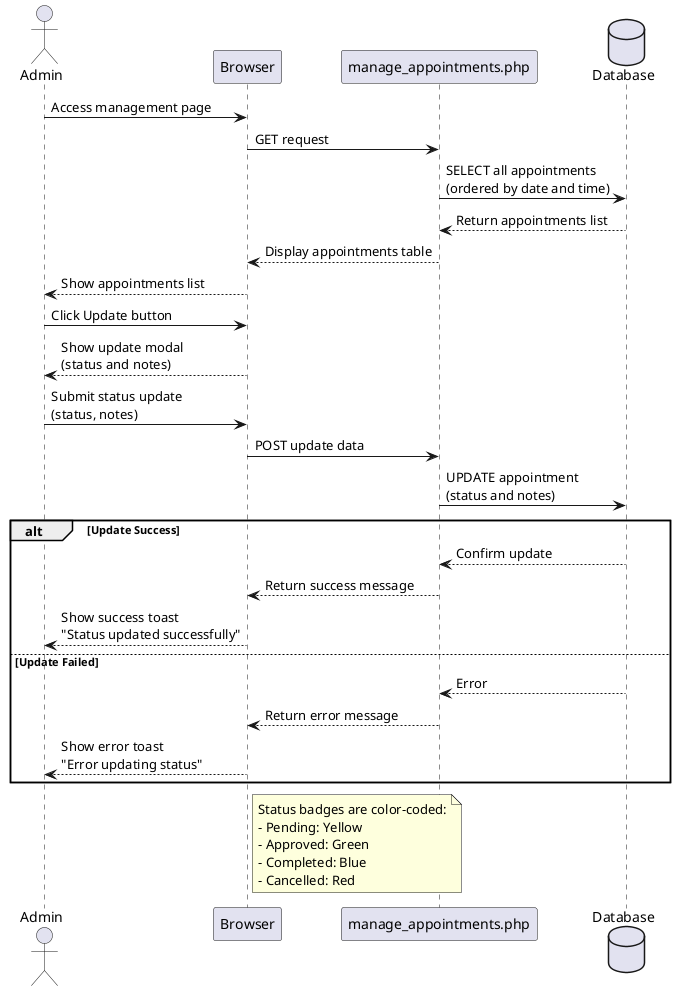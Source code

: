 @startuml Appointment Management System

actor Admin
participant Browser
participant "manage_appointments.php" as PHP
database Database

' View Appointments
Admin -> Browser: Access management page
Browser -> PHP: GET request
PHP -> Database: SELECT all appointments\n(ordered by date and time)
Database --> PHP: Return appointments list
PHP --> Browser: Display appointments table
Browser --> Admin: Show appointments list

' Update Appointment Status
Admin -> Browser: Click Update button
Browser --> Admin: Show update modal\n(status and notes)

Admin -> Browser: Submit status update\n(status, notes)
Browser -> PHP: POST update data
PHP -> Database: UPDATE appointment\n(status and notes)

alt Update Success
    Database --> PHP: Confirm update
    PHP --> Browser: Return success message
    Browser --> Admin: Show success toast\n"Status updated successfully"
else Update Failed
    Database --> PHP: Error
    PHP --> Browser: Return error message
    Browser --> Admin: Show error toast\n"Error updating status"
end

' Status Color Coding
note right of Browser
  Status badges are color-coded:
  - Pending: Yellow
  - Approved: Green
  - Completed: Blue
  - Cancelled: Red
end note

@enduml 